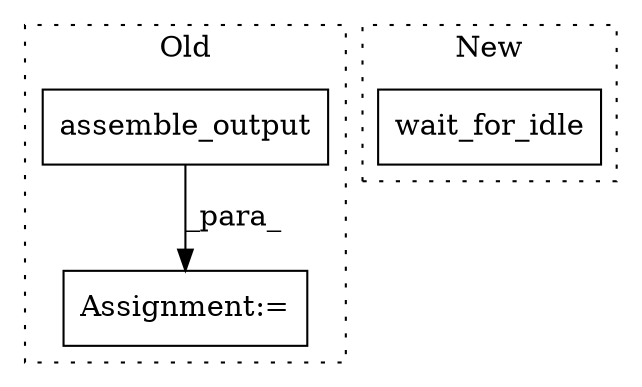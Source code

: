 digraph G {
subgraph cluster0 {
1 [label="assemble_output" a="32" s="1164,1185" l="16,1" shape="box"];
3 [label="Assignment:=" a="7" s="1162" l="2" shape="box"];
label = "Old";
style="dotted";
}
subgraph cluster1 {
2 [label="wait_for_idle" a="32" s="1062,1078" l="14,1" shape="box"];
label = "New";
style="dotted";
}
1 -> 3 [label="_para_"];
}